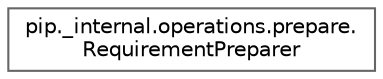 digraph "Graphical Class Hierarchy"
{
 // LATEX_PDF_SIZE
  bgcolor="transparent";
  edge [fontname=Helvetica,fontsize=10,labelfontname=Helvetica,labelfontsize=10];
  node [fontname=Helvetica,fontsize=10,shape=box,height=0.2,width=0.4];
  rankdir="LR";
  Node0 [id="Node000000",label="pip._internal.operations.prepare.\lRequirementPreparer",height=0.2,width=0.4,color="grey40", fillcolor="white", style="filled",URL="$d6/dfe/classpip_1_1__internal_1_1operations_1_1prepare_1_1RequirementPreparer.html",tooltip=" "];
}
